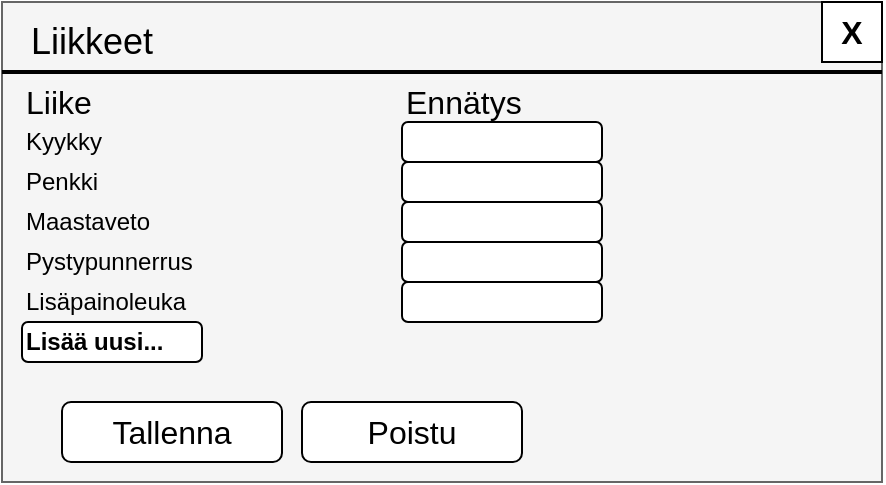 <mxfile version="14.1.8" type="device"><diagram id="j0WV9QsfCRfg4UeQ8QsR" name="Page-1"><mxGraphModel dx="1024" dy="592" grid="1" gridSize="10" guides="1" tooltips="1" connect="1" arrows="1" fold="1" page="1" pageScale="1" pageWidth="850" pageHeight="1100" math="0" shadow="0"><root><mxCell id="0"/><mxCell id="1" parent="0"/><mxCell id="7OR-X-xwn5P7WaMVhotN-1" value="" style="rounded=0;whiteSpace=wrap;html=1;fillColor=#f5f5f5;strokeColor=#666666;fontColor=#333333;" vertex="1" parent="1"><mxGeometry x="80" y="120" width="440" height="240" as="geometry"/></mxCell><mxCell id="7OR-X-xwn5P7WaMVhotN-2" value="&lt;font style=&quot;font-size: 18px&quot;&gt;Liikkeet&lt;/font&gt;" style="text;html=1;strokeColor=none;fillColor=none;align=center;verticalAlign=middle;whiteSpace=wrap;rounded=0;" vertex="1" parent="1"><mxGeometry x="90" y="130" width="70" height="20" as="geometry"/></mxCell><mxCell id="7OR-X-xwn5P7WaMVhotN-3" value="" style="line;strokeWidth=2;html=1;" vertex="1" parent="1"><mxGeometry x="80" y="150" width="440" height="10" as="geometry"/></mxCell><mxCell id="7OR-X-xwn5P7WaMVhotN-4" value="&lt;b&gt;&lt;font style=&quot;font-size: 16px&quot;&gt;X&lt;/font&gt;&lt;/b&gt;" style="rounded=0;whiteSpace=wrap;html=1;" vertex="1" parent="1"><mxGeometry x="490" y="120" width="30" height="30" as="geometry"/></mxCell><mxCell id="7OR-X-xwn5P7WaMVhotN-5" value="Kyykky" style="text;html=1;strokeColor=none;fillColor=none;align=left;verticalAlign=middle;whiteSpace=wrap;rounded=0;" vertex="1" parent="1"><mxGeometry x="90" y="180" width="50" height="20" as="geometry"/></mxCell><mxCell id="7OR-X-xwn5P7WaMVhotN-6" value="Penkki" style="text;html=1;strokeColor=none;fillColor=none;align=left;verticalAlign=middle;whiteSpace=wrap;rounded=0;" vertex="1" parent="1"><mxGeometry x="90" y="200" width="50" height="20" as="geometry"/></mxCell><mxCell id="7OR-X-xwn5P7WaMVhotN-7" value="Maastaveto" style="text;html=1;strokeColor=none;fillColor=none;align=left;verticalAlign=middle;whiteSpace=wrap;rounded=0;" vertex="1" parent="1"><mxGeometry x="90" y="220" width="80" height="20" as="geometry"/></mxCell><mxCell id="7OR-X-xwn5P7WaMVhotN-8" value="Lisäpainoleuka" style="text;html=1;strokeColor=none;fillColor=none;align=left;verticalAlign=middle;whiteSpace=wrap;rounded=0;" vertex="1" parent="1"><mxGeometry x="90" y="260" width="90" height="20" as="geometry"/></mxCell><mxCell id="7OR-X-xwn5P7WaMVhotN-9" value="Pystypunnerrus" style="text;html=1;strokeColor=none;fillColor=none;align=left;verticalAlign=middle;whiteSpace=wrap;rounded=0;" vertex="1" parent="1"><mxGeometry x="90" y="240" width="100" height="20" as="geometry"/></mxCell><mxCell id="7OR-X-xwn5P7WaMVhotN-11" value="&lt;font style=&quot;font-size: 16px&quot;&gt;Liike&lt;/font&gt;" style="text;html=1;strokeColor=none;fillColor=none;align=left;verticalAlign=middle;whiteSpace=wrap;rounded=0;" vertex="1" parent="1"><mxGeometry x="90" y="160" width="70" height="20" as="geometry"/></mxCell><mxCell id="7OR-X-xwn5P7WaMVhotN-12" value="&lt;font style=&quot;font-size: 16px&quot;&gt;Ennätys&lt;/font&gt;" style="text;html=1;strokeColor=none;fillColor=none;align=left;verticalAlign=middle;whiteSpace=wrap;rounded=0;" vertex="1" parent="1"><mxGeometry x="280" y="160" width="80" height="20" as="geometry"/></mxCell><mxCell id="7OR-X-xwn5P7WaMVhotN-13" value="" style="rounded=1;whiteSpace=wrap;html=1;align=left;" vertex="1" parent="1"><mxGeometry x="280" y="180" width="100" height="20" as="geometry"/></mxCell><mxCell id="7OR-X-xwn5P7WaMVhotN-14" value="" style="rounded=1;whiteSpace=wrap;html=1;align=left;" vertex="1" parent="1"><mxGeometry x="280" y="200" width="100" height="20" as="geometry"/></mxCell><mxCell id="7OR-X-xwn5P7WaMVhotN-15" value="" style="rounded=1;whiteSpace=wrap;html=1;align=left;" vertex="1" parent="1"><mxGeometry x="280" y="220" width="100" height="20" as="geometry"/></mxCell><mxCell id="7OR-X-xwn5P7WaMVhotN-16" value="" style="rounded=1;whiteSpace=wrap;html=1;align=left;" vertex="1" parent="1"><mxGeometry x="280" y="240" width="100" height="20" as="geometry"/></mxCell><mxCell id="7OR-X-xwn5P7WaMVhotN-17" value="" style="rounded=1;whiteSpace=wrap;html=1;align=left;" vertex="1" parent="1"><mxGeometry x="280" y="260" width="100" height="20" as="geometry"/></mxCell><mxCell id="7OR-X-xwn5P7WaMVhotN-18" value="&lt;font style=&quot;font-size: 16px&quot;&gt;Tallenna&lt;/font&gt;" style="rounded=1;whiteSpace=wrap;html=1;align=center;" vertex="1" parent="1"><mxGeometry x="110" y="320" width="110" height="30" as="geometry"/></mxCell><mxCell id="7OR-X-xwn5P7WaMVhotN-19" value="&lt;font style=&quot;font-size: 16px&quot;&gt;Poistu&lt;/font&gt;" style="rounded=1;whiteSpace=wrap;html=1;align=center;" vertex="1" parent="1"><mxGeometry x="230" y="320" width="110" height="30" as="geometry"/></mxCell><mxCell id="7OR-X-xwn5P7WaMVhotN-20" value="&lt;b&gt;Lisää uusi...&lt;/b&gt;" style="rounded=1;whiteSpace=wrap;html=1;align=left;" vertex="1" parent="1"><mxGeometry x="90" y="280" width="90" height="20" as="geometry"/></mxCell></root></mxGraphModel></diagram></mxfile>
